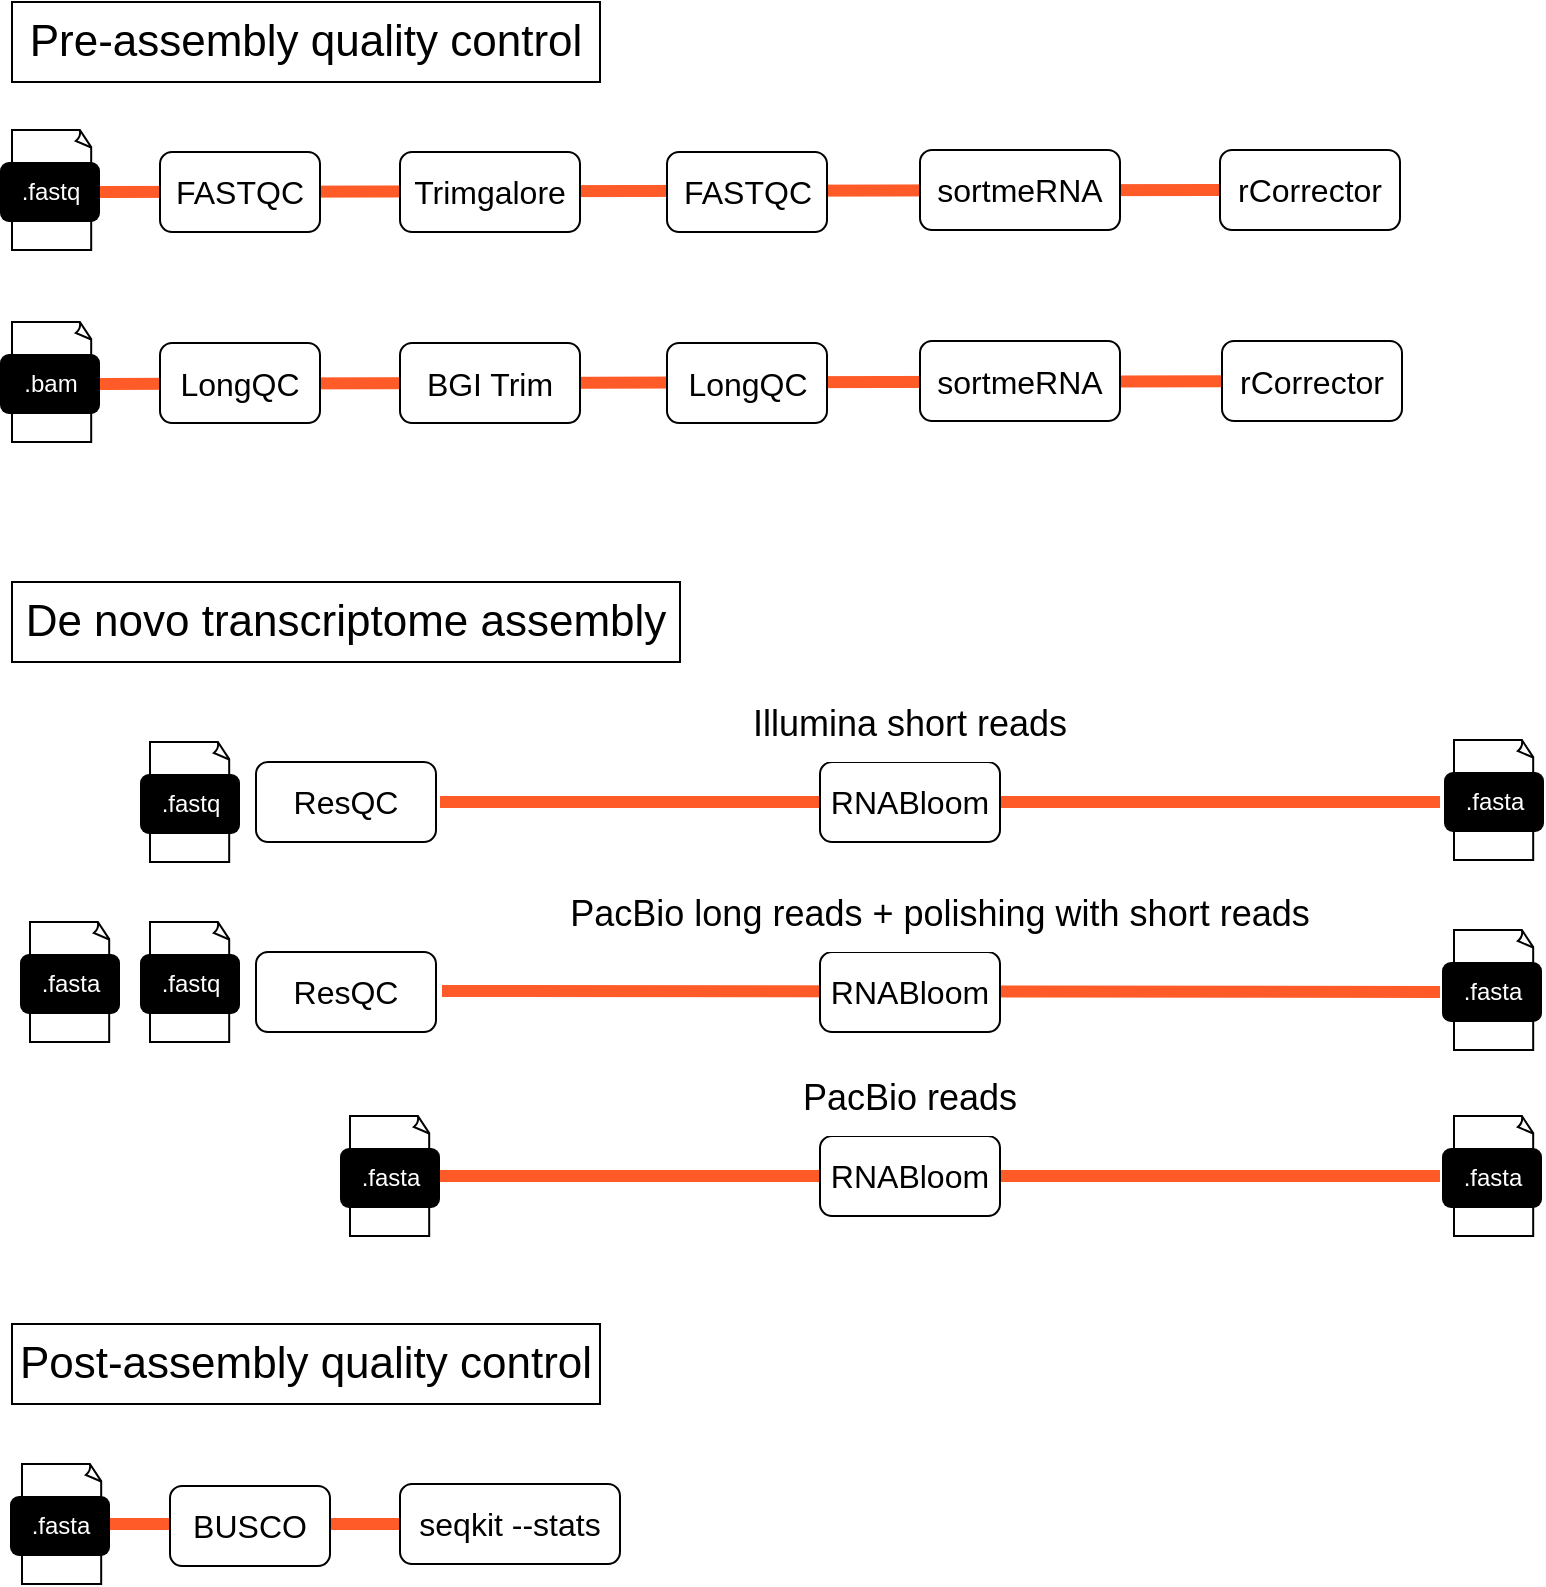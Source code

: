 <mxfile version="24.8.9">
  <diagram name="Page-1" id="966sL-P-x331s7SITP2g">
    <mxGraphModel dx="1080" dy="684" grid="1" gridSize="10" guides="1" tooltips="1" connect="1" arrows="1" fold="1" page="1" pageScale="1" pageWidth="827" pageHeight="1169" math="0" shadow="0">
      <root>
        <mxCell id="0" />
        <mxCell id="1" parent="0" />
        <mxCell id="rcIK6E86f1bvlxG891OG-4" value="" style="endArrow=none;html=1;rounded=0;strokeColor=#FF5B29;strokeWidth=6;" edge="1" parent="1">
          <mxGeometry width="50" height="50" relative="1" as="geometry">
            <mxPoint x="217.5" y="687" as="sourcePoint" />
            <mxPoint x="720" y="687" as="targetPoint" />
          </mxGeometry>
        </mxCell>
        <mxCell id="rcIK6E86f1bvlxG891OG-5" value="" style="endArrow=none;html=1;rounded=0;strokeColor=#FF5B29;strokeWidth=6;" edge="1" parent="1">
          <mxGeometry width="50" height="50" relative="1" as="geometry">
            <mxPoint x="221" y="594.5" as="sourcePoint" />
            <mxPoint x="720" y="595" as="targetPoint" />
          </mxGeometry>
        </mxCell>
        <mxCell id="rcIK6E86f1bvlxG891OG-3" value="" style="endArrow=none;html=1;rounded=0;strokeColor=#FF5B29;strokeWidth=6;" edge="1" parent="1">
          <mxGeometry width="50" height="50" relative="1" as="geometry">
            <mxPoint x="220" y="500" as="sourcePoint" />
            <mxPoint x="720" y="500" as="targetPoint" />
          </mxGeometry>
        </mxCell>
        <mxCell id="rcIK6E86f1bvlxG891OG-6" value="" style="endArrow=none;html=1;rounded=0;strokeColor=#FF5B29;strokeWidth=6;entryX=1;entryY=0.5;entryDx=0;entryDy=0;" edge="1" parent="1" target="g_S8RXtgbiGNaqlVA5DE-40">
          <mxGeometry width="50" height="50" relative="1" as="geometry">
            <mxPoint x="55" y="861" as="sourcePoint" />
            <mxPoint x="370" y="860" as="targetPoint" />
          </mxGeometry>
        </mxCell>
        <mxCell id="g_S8RXtgbiGNaqlVA5DE-32" value="" style="endArrow=none;html=1;rounded=0;exitX=0.98;exitY=0.5;exitDx=0;exitDy=0;exitPerimeter=0;strokeColor=#FF5B29;strokeWidth=6;" parent="1" edge="1" target="g_S8RXtgbiGNaqlVA5DE-30">
          <mxGeometry width="50" height="50" relative="1" as="geometry">
            <mxPoint x="50" y="291" as="sourcePoint" />
            <mxPoint x="741" y="290" as="targetPoint" />
          </mxGeometry>
        </mxCell>
        <mxCell id="g_S8RXtgbiGNaqlVA5DE-19" value="" style="endArrow=none;html=1;rounded=0;exitX=0.98;exitY=0.5;exitDx=0;exitDy=0;exitPerimeter=0;entryX=0;entryY=0.5;entryDx=0;entryDy=0;strokeColor=#FF5B29;strokeWidth=6;" parent="1" source="g_S8RXtgbiGNaqlVA5DE-2" target="g_S8RXtgbiGNaqlVA5DE-13" edge="1">
          <mxGeometry width="50" height="50" relative="1" as="geometry">
            <mxPoint x="440" y="410" as="sourcePoint" />
            <mxPoint x="490" y="360" as="targetPoint" />
          </mxGeometry>
        </mxCell>
        <mxCell id="g_S8RXtgbiGNaqlVA5DE-4" value="FASTQC" style="rounded=1;whiteSpace=wrap;html=1;fontSize=16;" parent="1" vertex="1">
          <mxGeometry x="80" y="175" width="80" height="40" as="geometry" />
        </mxCell>
        <mxCell id="g_S8RXtgbiGNaqlVA5DE-5" value="Trimgalore" style="rounded=1;whiteSpace=wrap;html=1;fontSize=16;" parent="1" vertex="1">
          <mxGeometry x="200" y="175" width="90" height="40" as="geometry" />
        </mxCell>
        <mxCell id="g_S8RXtgbiGNaqlVA5DE-7" value="FASTQC" style="rounded=1;whiteSpace=wrap;html=1;fontSize=16;" parent="1" vertex="1">
          <mxGeometry x="333.5" y="175" width="80" height="40" as="geometry" />
        </mxCell>
        <mxCell id="g_S8RXtgbiGNaqlVA5DE-8" value="sortmeRNA" style="rounded=1;whiteSpace=wrap;html=1;fontSize=16;" parent="1" vertex="1">
          <mxGeometry x="460" y="174" width="100" height="40" as="geometry" />
        </mxCell>
        <mxCell id="g_S8RXtgbiGNaqlVA5DE-13" value="rCorrector" style="rounded=1;whiteSpace=wrap;html=1;fontSize=16;" parent="1" vertex="1">
          <mxGeometry x="610" y="174" width="90" height="40" as="geometry" />
        </mxCell>
        <mxCell id="g_S8RXtgbiGNaqlVA5DE-14" value="RNABloom" style="rounded=1;whiteSpace=wrap;html=1;fontSize=16;" parent="1" vertex="1">
          <mxGeometry x="410" y="480" width="90" height="40" as="geometry" />
        </mxCell>
        <mxCell id="g_S8RXtgbiGNaqlVA5DE-17" value="Pre-assembly quality control" style="rounded=0;whiteSpace=wrap;html=1;fontSize=22;" parent="1" vertex="1">
          <mxGeometry x="6" y="100" width="294" height="40" as="geometry" />
        </mxCell>
        <mxCell id="g_S8RXtgbiGNaqlVA5DE-21" value="" style="group" parent="1" vertex="1" connectable="0">
          <mxGeometry y="164" width="50" height="60" as="geometry" />
        </mxCell>
        <mxCell id="g_S8RXtgbiGNaqlVA5DE-1" value="" style="whiteSpace=wrap;html=1;shape=mxgraph.basic.document;container=1;" parent="g_S8RXtgbiGNaqlVA5DE-21" vertex="1">
          <mxGeometry x="6" width="40" height="60" as="geometry" />
        </mxCell>
        <mxCell id="g_S8RXtgbiGNaqlVA5DE-2" value=".fastq" style="text;html=1;align=center;verticalAlign=middle;resizable=0;points=[];autosize=1;fillColor=#000000;fontColor=#FFFFFF;rounded=1;glass=0;shadow=0;" parent="g_S8RXtgbiGNaqlVA5DE-21" vertex="1">
          <mxGeometry y="16" width="50" height="30" as="geometry" />
        </mxCell>
        <mxCell id="g_S8RXtgbiGNaqlVA5DE-22" value="" style="group" parent="1" vertex="1" connectable="0">
          <mxGeometry y="260" width="50" height="60" as="geometry" />
        </mxCell>
        <mxCell id="g_S8RXtgbiGNaqlVA5DE-23" value="" style="whiteSpace=wrap;html=1;shape=mxgraph.basic.document;container=1;" parent="g_S8RXtgbiGNaqlVA5DE-22" vertex="1">
          <mxGeometry x="6" width="40" height="60" as="geometry" />
        </mxCell>
        <mxCell id="g_S8RXtgbiGNaqlVA5DE-24" value=".bam" style="text;html=1;align=center;verticalAlign=middle;resizable=0;points=[];autosize=1;fillColor=#000000;fontColor=#FFFFFF;rounded=1;glass=0;shadow=0;" parent="g_S8RXtgbiGNaqlVA5DE-22" vertex="1">
          <mxGeometry y="16" width="50" height="30" as="geometry" />
        </mxCell>
        <mxCell id="g_S8RXtgbiGNaqlVA5DE-25" value="LongQC" style="rounded=1;whiteSpace=wrap;html=1;fontSize=16;" parent="1" vertex="1">
          <mxGeometry x="80" y="270.5" width="80" height="40" as="geometry" />
        </mxCell>
        <mxCell id="g_S8RXtgbiGNaqlVA5DE-26" value="BGI Trim" style="rounded=1;whiteSpace=wrap;html=1;fontSize=16;" parent="1" vertex="1">
          <mxGeometry x="200" y="270.5" width="90" height="40" as="geometry" />
        </mxCell>
        <mxCell id="g_S8RXtgbiGNaqlVA5DE-27" value="LongQC" style="rounded=1;whiteSpace=wrap;html=1;fontSize=16;" parent="1" vertex="1">
          <mxGeometry x="333.5" y="270.5" width="80" height="40" as="geometry" />
        </mxCell>
        <mxCell id="g_S8RXtgbiGNaqlVA5DE-28" value="sortmeRNA" style="rounded=1;whiteSpace=wrap;html=1;fontSize=16;" parent="1" vertex="1">
          <mxGeometry x="460" y="269.5" width="100" height="40" as="geometry" />
        </mxCell>
        <mxCell id="g_S8RXtgbiGNaqlVA5DE-30" value="rCorrector" style="rounded=1;whiteSpace=wrap;html=1;fontSize=16;" parent="1" vertex="1">
          <mxGeometry x="611" y="269.5" width="90" height="40" as="geometry" />
        </mxCell>
        <mxCell id="g_S8RXtgbiGNaqlVA5DE-33" value="De novo transcriptome assembly" style="rounded=0;whiteSpace=wrap;html=1;fontSize=22;" parent="1" vertex="1">
          <mxGeometry x="6" y="390" width="334" height="40" as="geometry" />
        </mxCell>
        <mxCell id="g_S8RXtgbiGNaqlVA5DE-34" value="Post-assembly quality control" style="rounded=0;whiteSpace=wrap;html=1;fontSize=22;" parent="1" vertex="1">
          <mxGeometry x="6" y="761" width="294" height="40" as="geometry" />
        </mxCell>
        <mxCell id="g_S8RXtgbiGNaqlVA5DE-35" value="BUSCO" style="rounded=1;whiteSpace=wrap;html=1;fontSize=16;" parent="1" vertex="1">
          <mxGeometry x="85" y="842" width="80" height="40" as="geometry" />
        </mxCell>
        <mxCell id="g_S8RXtgbiGNaqlVA5DE-36" value="" style="group" parent="1" vertex="1" connectable="0">
          <mxGeometry x="5" y="831" width="50" height="60" as="geometry" />
        </mxCell>
        <mxCell id="g_S8RXtgbiGNaqlVA5DE-37" value="" style="whiteSpace=wrap;html=1;shape=mxgraph.basic.document;container=1;" parent="g_S8RXtgbiGNaqlVA5DE-36" vertex="1">
          <mxGeometry x="6" width="40" height="60" as="geometry" />
        </mxCell>
        <mxCell id="g_S8RXtgbiGNaqlVA5DE-38" value=".fasta" style="text;html=1;align=center;verticalAlign=middle;resizable=0;points=[];autosize=1;fillColor=#000000;fontColor=#FFFFFF;rounded=1;glass=0;shadow=0;" parent="g_S8RXtgbiGNaqlVA5DE-36" vertex="1">
          <mxGeometry y="16" width="50" height="30" as="geometry" />
        </mxCell>
        <mxCell id="g_S8RXtgbiGNaqlVA5DE-40" value="seqkit --stats" style="rounded=1;whiteSpace=wrap;html=1;fontSize=16;" parent="1" vertex="1">
          <mxGeometry x="200" y="841" width="110" height="40" as="geometry" />
        </mxCell>
        <mxCell id="rcIK6E86f1bvlxG891OG-1" value="RNABloom" style="rounded=1;whiteSpace=wrap;html=1;fontSize=16;" vertex="1" parent="1">
          <mxGeometry x="410" y="575" width="90" height="40" as="geometry" />
        </mxCell>
        <mxCell id="rcIK6E86f1bvlxG891OG-2" value="RNABloom" style="rounded=1;whiteSpace=wrap;html=1;fontSize=16;" vertex="1" parent="1">
          <mxGeometry x="410" y="667" width="90" height="40" as="geometry" />
        </mxCell>
        <mxCell id="rcIK6E86f1bvlxG891OG-7" value="ResQC" style="rounded=1;whiteSpace=wrap;html=1;fontSize=16;" vertex="1" parent="1">
          <mxGeometry x="128" y="480" width="90" height="40" as="geometry" />
        </mxCell>
        <mxCell id="rcIK6E86f1bvlxG891OG-8" value="ResQC" style="rounded=1;whiteSpace=wrap;html=1;fontSize=16;" vertex="1" parent="1">
          <mxGeometry x="128" y="575" width="90" height="40" as="geometry" />
        </mxCell>
        <mxCell id="rcIK6E86f1bvlxG891OG-10" value="&lt;font style=&quot;font-size: 18px;&quot;&gt;Illumina short reads&lt;/font&gt;" style="rounded=0;whiteSpace=wrap;html=1;fontSize=22;strokeColor=none;" vertex="1" parent="1">
          <mxGeometry x="350" y="440" width="210" height="40" as="geometry" />
        </mxCell>
        <mxCell id="rcIK6E86f1bvlxG891OG-11" value="&lt;font style=&quot;font-size: 18px;&quot;&gt;PacBio long reads + polishing with short reads&lt;/font&gt;" style="rounded=0;whiteSpace=wrap;html=1;fontSize=22;strokeColor=none;" vertex="1" parent="1">
          <mxGeometry x="260" y="535" width="420" height="40" as="geometry" />
        </mxCell>
        <mxCell id="rcIK6E86f1bvlxG891OG-12" value="" style="group" vertex="1" connectable="0" parent="1">
          <mxGeometry x="721" y="564" width="50" height="60" as="geometry" />
        </mxCell>
        <mxCell id="rcIK6E86f1bvlxG891OG-13" value="" style="whiteSpace=wrap;html=1;shape=mxgraph.basic.document;container=1;" vertex="1" parent="rcIK6E86f1bvlxG891OG-12">
          <mxGeometry x="6" width="40" height="60" as="geometry" />
        </mxCell>
        <mxCell id="rcIK6E86f1bvlxG891OG-14" value=".fasta" style="text;html=1;align=center;verticalAlign=middle;resizable=0;points=[];autosize=1;fillColor=#000000;fontColor=#FFFFFF;rounded=1;glass=0;shadow=0;" vertex="1" parent="rcIK6E86f1bvlxG891OG-12">
          <mxGeometry y="16" width="50" height="30" as="geometry" />
        </mxCell>
        <mxCell id="rcIK6E86f1bvlxG891OG-15" value="" style="group" vertex="1" connectable="0" parent="1">
          <mxGeometry x="722" y="469" width="50" height="60" as="geometry" />
        </mxCell>
        <mxCell id="rcIK6E86f1bvlxG891OG-16" value="" style="whiteSpace=wrap;html=1;shape=mxgraph.basic.document;container=1;" vertex="1" parent="rcIK6E86f1bvlxG891OG-15">
          <mxGeometry x="5" width="40" height="60" as="geometry" />
        </mxCell>
        <mxCell id="rcIK6E86f1bvlxG891OG-17" value=".fasta" style="text;html=1;align=center;verticalAlign=middle;resizable=0;points=[];autosize=1;fillColor=#000000;fontColor=#FFFFFF;rounded=1;glass=0;shadow=0;" vertex="1" parent="rcIK6E86f1bvlxG891OG-15">
          <mxGeometry y="16" width="50" height="30" as="geometry" />
        </mxCell>
        <mxCell id="rcIK6E86f1bvlxG891OG-18" value="" style="group" vertex="1" connectable="0" parent="1">
          <mxGeometry x="721" y="657" width="50" height="60" as="geometry" />
        </mxCell>
        <mxCell id="rcIK6E86f1bvlxG891OG-19" value="" style="whiteSpace=wrap;html=1;shape=mxgraph.basic.document;container=1;" vertex="1" parent="rcIK6E86f1bvlxG891OG-18">
          <mxGeometry x="6" width="40" height="60" as="geometry" />
        </mxCell>
        <mxCell id="rcIK6E86f1bvlxG891OG-20" value=".fasta" style="text;html=1;align=center;verticalAlign=middle;resizable=0;points=[];autosize=1;fillColor=#000000;fontColor=#FFFFFF;rounded=1;glass=0;shadow=0;" vertex="1" parent="rcIK6E86f1bvlxG891OG-18">
          <mxGeometry y="16" width="50" height="30" as="geometry" />
        </mxCell>
        <mxCell id="rcIK6E86f1bvlxG891OG-21" value="" style="group" vertex="1" connectable="0" parent="1">
          <mxGeometry x="70" y="470" width="50" height="60" as="geometry" />
        </mxCell>
        <mxCell id="rcIK6E86f1bvlxG891OG-22" value="" style="whiteSpace=wrap;html=1;shape=mxgraph.basic.document;container=1;" vertex="1" parent="rcIK6E86f1bvlxG891OG-21">
          <mxGeometry x="5" width="40" height="60" as="geometry" />
        </mxCell>
        <mxCell id="rcIK6E86f1bvlxG891OG-23" value=".fastq" style="text;html=1;align=center;verticalAlign=middle;resizable=0;points=[];autosize=1;fillColor=#000000;fontColor=#FFFFFF;rounded=1;glass=0;shadow=0;" vertex="1" parent="rcIK6E86f1bvlxG891OG-21">
          <mxGeometry y="16" width="50" height="30" as="geometry" />
        </mxCell>
        <mxCell id="rcIK6E86f1bvlxG891OG-24" value="" style="group" vertex="1" connectable="0" parent="1">
          <mxGeometry x="70" y="560" width="50" height="60" as="geometry" />
        </mxCell>
        <mxCell id="rcIK6E86f1bvlxG891OG-25" value="" style="whiteSpace=wrap;html=1;shape=mxgraph.basic.document;container=1;" vertex="1" parent="rcIK6E86f1bvlxG891OG-24">
          <mxGeometry x="5" width="40" height="60" as="geometry" />
        </mxCell>
        <mxCell id="rcIK6E86f1bvlxG891OG-26" value=".fastq" style="text;html=1;align=center;verticalAlign=middle;resizable=0;points=[];autosize=1;fillColor=#000000;fontColor=#FFFFFF;rounded=1;glass=0;shadow=0;" vertex="1" parent="rcIK6E86f1bvlxG891OG-24">
          <mxGeometry y="16" width="50" height="30" as="geometry" />
        </mxCell>
        <mxCell id="rcIK6E86f1bvlxG891OG-27" value="" style="group" vertex="1" connectable="0" parent="1">
          <mxGeometry x="10" y="560" width="50" height="60" as="geometry" />
        </mxCell>
        <mxCell id="rcIK6E86f1bvlxG891OG-28" value="" style="whiteSpace=wrap;html=1;shape=mxgraph.basic.document;container=1;" vertex="1" parent="rcIK6E86f1bvlxG891OG-27">
          <mxGeometry x="5" width="40" height="60" as="geometry" />
        </mxCell>
        <mxCell id="rcIK6E86f1bvlxG891OG-29" value=".fasta" style="text;html=1;align=center;verticalAlign=middle;resizable=0;points=[];autosize=1;fillColor=#000000;fontColor=#FFFFFF;rounded=1;glass=0;shadow=0;" vertex="1" parent="rcIK6E86f1bvlxG891OG-27">
          <mxGeometry y="16" width="50" height="30" as="geometry" />
        </mxCell>
        <mxCell id="rcIK6E86f1bvlxG891OG-30" value="" style="group" vertex="1" connectable="0" parent="1">
          <mxGeometry x="170" y="657" width="50" height="60" as="geometry" />
        </mxCell>
        <mxCell id="rcIK6E86f1bvlxG891OG-31" value="" style="whiteSpace=wrap;html=1;shape=mxgraph.basic.document;container=1;" vertex="1" parent="rcIK6E86f1bvlxG891OG-30">
          <mxGeometry x="5" width="40" height="60" as="geometry" />
        </mxCell>
        <mxCell id="rcIK6E86f1bvlxG891OG-32" value=".fasta" style="text;html=1;align=center;verticalAlign=middle;resizable=0;points=[];autosize=1;fillColor=#000000;fontColor=#FFFFFF;rounded=1;glass=0;shadow=0;" vertex="1" parent="rcIK6E86f1bvlxG891OG-30">
          <mxGeometry y="16" width="50" height="30" as="geometry" />
        </mxCell>
        <mxCell id="rcIK6E86f1bvlxG891OG-37" value="&lt;font style=&quot;font-size: 18px;&quot;&gt;PacBio reads&lt;/font&gt;" style="rounded=0;whiteSpace=wrap;html=1;fontSize=22;strokeColor=none;" vertex="1" parent="1">
          <mxGeometry x="350" y="627" width="210" height="40" as="geometry" />
        </mxCell>
      </root>
    </mxGraphModel>
  </diagram>
</mxfile>
